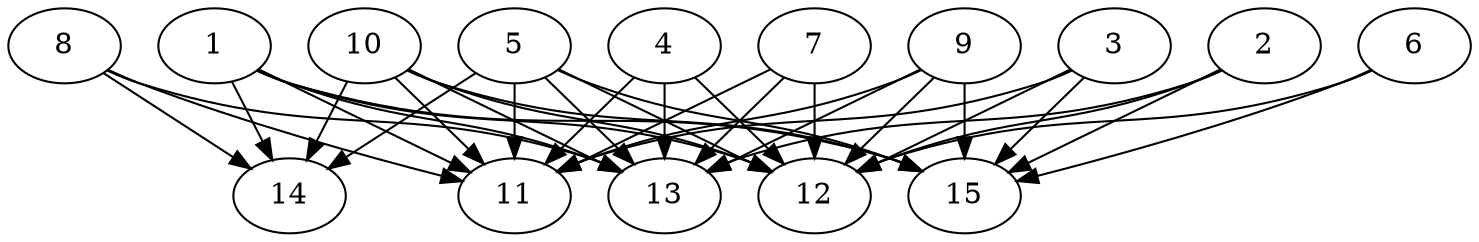 // DAG automatically generated by daggen at Thu Oct  3 13:59:27 2019
// ./daggen --dot -n 15 --ccr 0.5 --fat 0.9 --regular 0.7 --density 0.9 --mindata 5242880 --maxdata 52428800 
digraph G {
  1 [size="14231552", alpha="0.11", expect_size="7115776"] 
  1 -> 11 [size ="7115776"]
  1 -> 12 [size ="7115776"]
  1 -> 13 [size ="7115776"]
  1 -> 14 [size ="7115776"]
  1 -> 15 [size ="7115776"]
  2 [size="90484736", alpha="0.13", expect_size="45242368"] 
  2 -> 12 [size ="45242368"]
  2 -> 13 [size ="45242368"]
  2 -> 15 [size ="45242368"]
  3 [size="60278784", alpha="0.02", expect_size="30139392"] 
  3 -> 11 [size ="30139392"]
  3 -> 12 [size ="30139392"]
  3 -> 15 [size ="30139392"]
  4 [size="67850240", alpha="0.04", expect_size="33925120"] 
  4 -> 11 [size ="33925120"]
  4 -> 12 [size ="33925120"]
  4 -> 13 [size ="33925120"]
  5 [size="79816704", alpha="0.13", expect_size="39908352"] 
  5 -> 11 [size ="39908352"]
  5 -> 12 [size ="39908352"]
  5 -> 13 [size ="39908352"]
  5 -> 14 [size ="39908352"]
  5 -> 15 [size ="39908352"]
  6 [size="35627008", alpha="0.08", expect_size="17813504"] 
  6 -> 12 [size ="17813504"]
  6 -> 15 [size ="17813504"]
  7 [size="50669568", alpha="0.06", expect_size="25334784"] 
  7 -> 11 [size ="25334784"]
  7 -> 12 [size ="25334784"]
  7 -> 13 [size ="25334784"]
  8 [size="44302336", alpha="0.02", expect_size="22151168"] 
  8 -> 11 [size ="22151168"]
  8 -> 13 [size ="22151168"]
  8 -> 14 [size ="22151168"]
  9 [size="11622400", alpha="0.10", expect_size="5811200"] 
  9 -> 11 [size ="5811200"]
  9 -> 12 [size ="5811200"]
  9 -> 13 [size ="5811200"]
  9 -> 15 [size ="5811200"]
  10 [size="23097344", alpha="0.19", expect_size="11548672"] 
  10 -> 11 [size ="11548672"]
  10 -> 12 [size ="11548672"]
  10 -> 13 [size ="11548672"]
  10 -> 14 [size ="11548672"]
  10 -> 15 [size ="11548672"]
  11 [size="84494336", alpha="0.08", expect_size="42247168"] 
  12 [size="43212800", alpha="0.04", expect_size="21606400"] 
  13 [size="102709248", alpha="0.18", expect_size="51354624"] 
  14 [size="17827840", alpha="0.16", expect_size="8913920"] 
  15 [size="38604800", alpha="0.12", expect_size="19302400"] 
}
